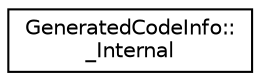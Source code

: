 digraph "类继承关系图"
{
 // LATEX_PDF_SIZE
  edge [fontname="Helvetica",fontsize="10",labelfontname="Helvetica",labelfontsize="10"];
  node [fontname="Helvetica",fontsize="10",shape=record];
  rankdir="LR";
  Node0 [label="GeneratedCodeInfo::\l_Internal",height=0.2,width=0.4,color="black", fillcolor="white", style="filled",URL="$classGeneratedCodeInfo_1_1__Internal.html",tooltip=" "];
}
